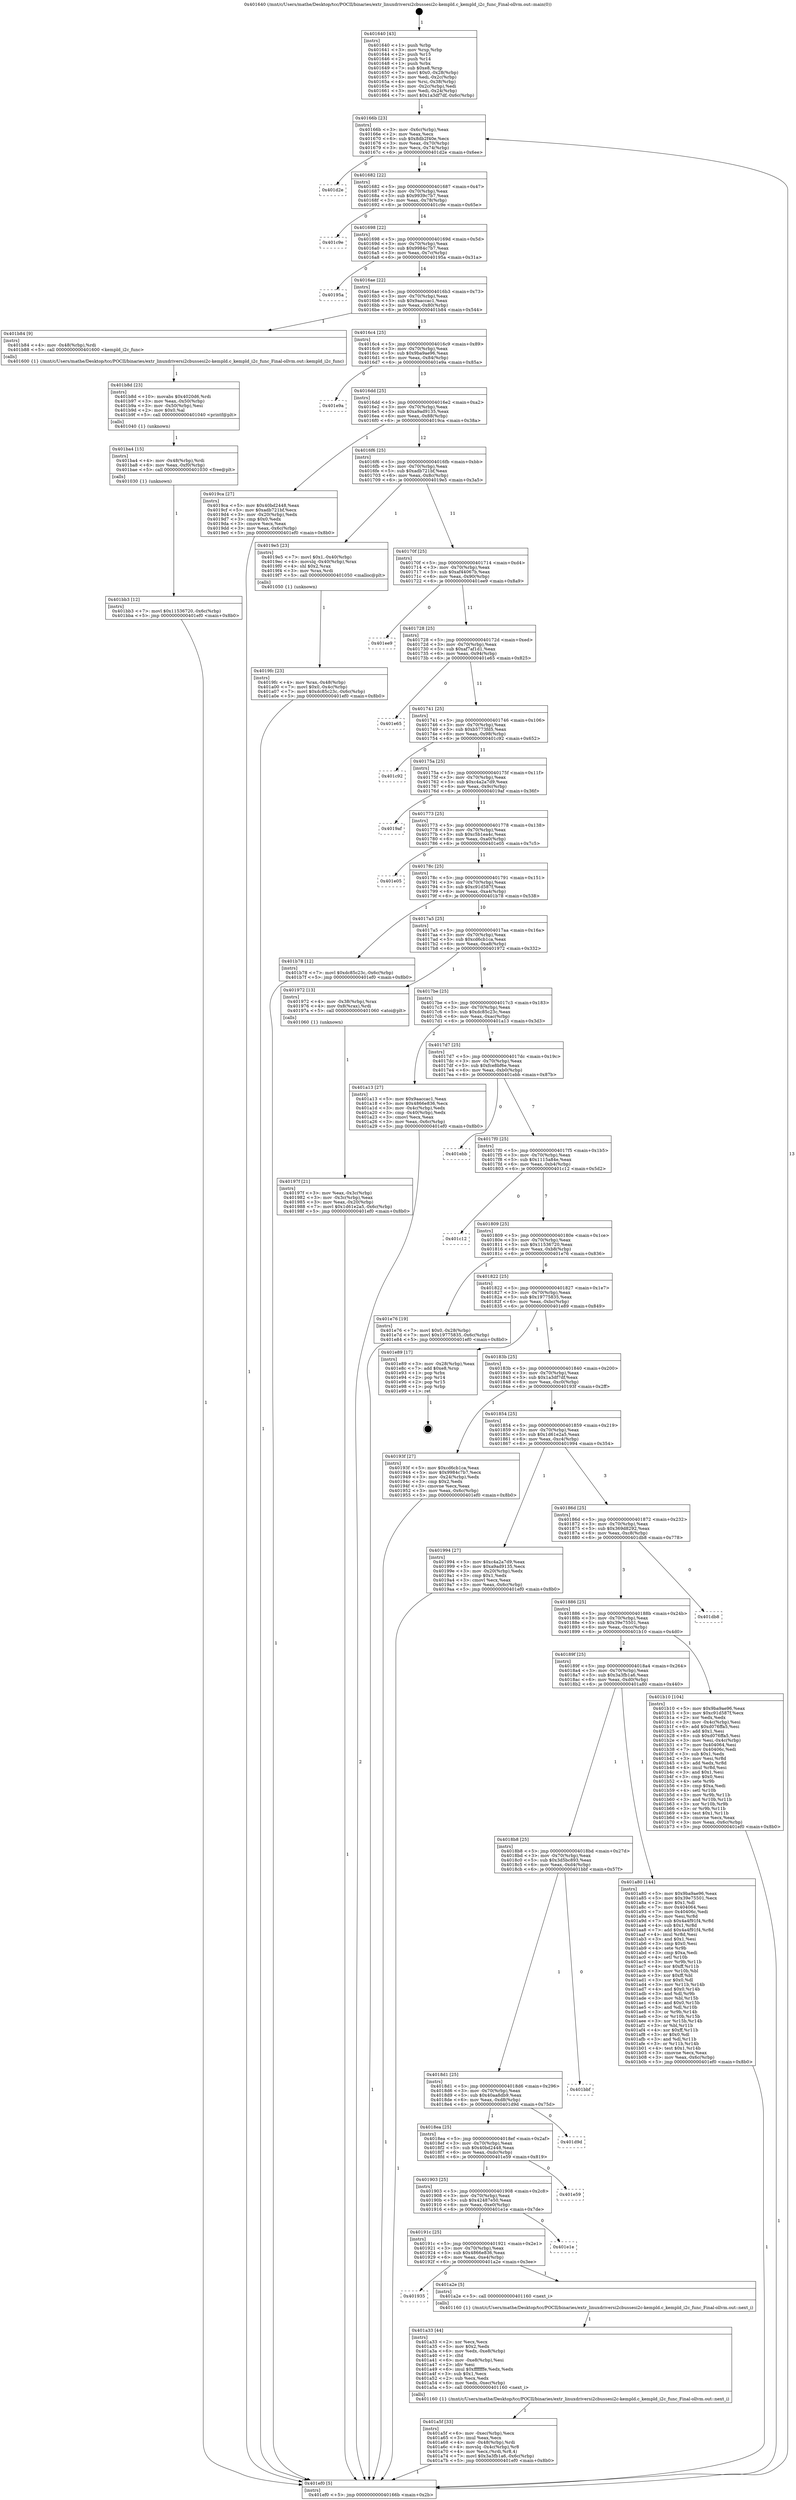 digraph "0x401640" {
  label = "0x401640 (/mnt/c/Users/mathe/Desktop/tcc/POCII/binaries/extr_linuxdriversi2cbussesi2c-kempld.c_kempld_i2c_func_Final-ollvm.out::main(0))"
  labelloc = "t"
  node[shape=record]

  Entry [label="",width=0.3,height=0.3,shape=circle,fillcolor=black,style=filled]
  "0x40166b" [label="{
     0x40166b [23]\l
     | [instrs]\l
     &nbsp;&nbsp;0x40166b \<+3\>: mov -0x6c(%rbp),%eax\l
     &nbsp;&nbsp;0x40166e \<+2\>: mov %eax,%ecx\l
     &nbsp;&nbsp;0x401670 \<+6\>: sub $0x8db2f40e,%ecx\l
     &nbsp;&nbsp;0x401676 \<+3\>: mov %eax,-0x70(%rbp)\l
     &nbsp;&nbsp;0x401679 \<+3\>: mov %ecx,-0x74(%rbp)\l
     &nbsp;&nbsp;0x40167c \<+6\>: je 0000000000401d2e \<main+0x6ee\>\l
  }"]
  "0x401d2e" [label="{
     0x401d2e\l
  }", style=dashed]
  "0x401682" [label="{
     0x401682 [22]\l
     | [instrs]\l
     &nbsp;&nbsp;0x401682 \<+5\>: jmp 0000000000401687 \<main+0x47\>\l
     &nbsp;&nbsp;0x401687 \<+3\>: mov -0x70(%rbp),%eax\l
     &nbsp;&nbsp;0x40168a \<+5\>: sub $0x9939c7b7,%eax\l
     &nbsp;&nbsp;0x40168f \<+3\>: mov %eax,-0x78(%rbp)\l
     &nbsp;&nbsp;0x401692 \<+6\>: je 0000000000401c9e \<main+0x65e\>\l
  }"]
  Exit [label="",width=0.3,height=0.3,shape=circle,fillcolor=black,style=filled,peripheries=2]
  "0x401c9e" [label="{
     0x401c9e\l
  }", style=dashed]
  "0x401698" [label="{
     0x401698 [22]\l
     | [instrs]\l
     &nbsp;&nbsp;0x401698 \<+5\>: jmp 000000000040169d \<main+0x5d\>\l
     &nbsp;&nbsp;0x40169d \<+3\>: mov -0x70(%rbp),%eax\l
     &nbsp;&nbsp;0x4016a0 \<+5\>: sub $0x9984c7b7,%eax\l
     &nbsp;&nbsp;0x4016a5 \<+3\>: mov %eax,-0x7c(%rbp)\l
     &nbsp;&nbsp;0x4016a8 \<+6\>: je 000000000040195a \<main+0x31a\>\l
  }"]
  "0x401bb3" [label="{
     0x401bb3 [12]\l
     | [instrs]\l
     &nbsp;&nbsp;0x401bb3 \<+7\>: movl $0x11536720,-0x6c(%rbp)\l
     &nbsp;&nbsp;0x401bba \<+5\>: jmp 0000000000401ef0 \<main+0x8b0\>\l
  }"]
  "0x40195a" [label="{
     0x40195a\l
  }", style=dashed]
  "0x4016ae" [label="{
     0x4016ae [22]\l
     | [instrs]\l
     &nbsp;&nbsp;0x4016ae \<+5\>: jmp 00000000004016b3 \<main+0x73\>\l
     &nbsp;&nbsp;0x4016b3 \<+3\>: mov -0x70(%rbp),%eax\l
     &nbsp;&nbsp;0x4016b6 \<+5\>: sub $0x9aaccac1,%eax\l
     &nbsp;&nbsp;0x4016bb \<+3\>: mov %eax,-0x80(%rbp)\l
     &nbsp;&nbsp;0x4016be \<+6\>: je 0000000000401b84 \<main+0x544\>\l
  }"]
  "0x401ba4" [label="{
     0x401ba4 [15]\l
     | [instrs]\l
     &nbsp;&nbsp;0x401ba4 \<+4\>: mov -0x48(%rbp),%rdi\l
     &nbsp;&nbsp;0x401ba8 \<+6\>: mov %eax,-0xf0(%rbp)\l
     &nbsp;&nbsp;0x401bae \<+5\>: call 0000000000401030 \<free@plt\>\l
     | [calls]\l
     &nbsp;&nbsp;0x401030 \{1\} (unknown)\l
  }"]
  "0x401b84" [label="{
     0x401b84 [9]\l
     | [instrs]\l
     &nbsp;&nbsp;0x401b84 \<+4\>: mov -0x48(%rbp),%rdi\l
     &nbsp;&nbsp;0x401b88 \<+5\>: call 0000000000401600 \<kempld_i2c_func\>\l
     | [calls]\l
     &nbsp;&nbsp;0x401600 \{1\} (/mnt/c/Users/mathe/Desktop/tcc/POCII/binaries/extr_linuxdriversi2cbussesi2c-kempld.c_kempld_i2c_func_Final-ollvm.out::kempld_i2c_func)\l
  }"]
  "0x4016c4" [label="{
     0x4016c4 [25]\l
     | [instrs]\l
     &nbsp;&nbsp;0x4016c4 \<+5\>: jmp 00000000004016c9 \<main+0x89\>\l
     &nbsp;&nbsp;0x4016c9 \<+3\>: mov -0x70(%rbp),%eax\l
     &nbsp;&nbsp;0x4016cc \<+5\>: sub $0x9ba9ae96,%eax\l
     &nbsp;&nbsp;0x4016d1 \<+6\>: mov %eax,-0x84(%rbp)\l
     &nbsp;&nbsp;0x4016d7 \<+6\>: je 0000000000401e9a \<main+0x85a\>\l
  }"]
  "0x401b8d" [label="{
     0x401b8d [23]\l
     | [instrs]\l
     &nbsp;&nbsp;0x401b8d \<+10\>: movabs $0x4020d6,%rdi\l
     &nbsp;&nbsp;0x401b97 \<+3\>: mov %eax,-0x50(%rbp)\l
     &nbsp;&nbsp;0x401b9a \<+3\>: mov -0x50(%rbp),%esi\l
     &nbsp;&nbsp;0x401b9d \<+2\>: mov $0x0,%al\l
     &nbsp;&nbsp;0x401b9f \<+5\>: call 0000000000401040 \<printf@plt\>\l
     | [calls]\l
     &nbsp;&nbsp;0x401040 \{1\} (unknown)\l
  }"]
  "0x401e9a" [label="{
     0x401e9a\l
  }", style=dashed]
  "0x4016dd" [label="{
     0x4016dd [25]\l
     | [instrs]\l
     &nbsp;&nbsp;0x4016dd \<+5\>: jmp 00000000004016e2 \<main+0xa2\>\l
     &nbsp;&nbsp;0x4016e2 \<+3\>: mov -0x70(%rbp),%eax\l
     &nbsp;&nbsp;0x4016e5 \<+5\>: sub $0xa9ad9135,%eax\l
     &nbsp;&nbsp;0x4016ea \<+6\>: mov %eax,-0x88(%rbp)\l
     &nbsp;&nbsp;0x4016f0 \<+6\>: je 00000000004019ca \<main+0x38a\>\l
  }"]
  "0x401a5f" [label="{
     0x401a5f [33]\l
     | [instrs]\l
     &nbsp;&nbsp;0x401a5f \<+6\>: mov -0xec(%rbp),%ecx\l
     &nbsp;&nbsp;0x401a65 \<+3\>: imul %eax,%ecx\l
     &nbsp;&nbsp;0x401a68 \<+4\>: mov -0x48(%rbp),%rdi\l
     &nbsp;&nbsp;0x401a6c \<+4\>: movslq -0x4c(%rbp),%r8\l
     &nbsp;&nbsp;0x401a70 \<+4\>: mov %ecx,(%rdi,%r8,4)\l
     &nbsp;&nbsp;0x401a74 \<+7\>: movl $0x3a3fb1a6,-0x6c(%rbp)\l
     &nbsp;&nbsp;0x401a7b \<+5\>: jmp 0000000000401ef0 \<main+0x8b0\>\l
  }"]
  "0x4019ca" [label="{
     0x4019ca [27]\l
     | [instrs]\l
     &nbsp;&nbsp;0x4019ca \<+5\>: mov $0x40bd2448,%eax\l
     &nbsp;&nbsp;0x4019cf \<+5\>: mov $0xadb721bf,%ecx\l
     &nbsp;&nbsp;0x4019d4 \<+3\>: mov -0x20(%rbp),%edx\l
     &nbsp;&nbsp;0x4019d7 \<+3\>: cmp $0x0,%edx\l
     &nbsp;&nbsp;0x4019da \<+3\>: cmove %ecx,%eax\l
     &nbsp;&nbsp;0x4019dd \<+3\>: mov %eax,-0x6c(%rbp)\l
     &nbsp;&nbsp;0x4019e0 \<+5\>: jmp 0000000000401ef0 \<main+0x8b0\>\l
  }"]
  "0x4016f6" [label="{
     0x4016f6 [25]\l
     | [instrs]\l
     &nbsp;&nbsp;0x4016f6 \<+5\>: jmp 00000000004016fb \<main+0xbb\>\l
     &nbsp;&nbsp;0x4016fb \<+3\>: mov -0x70(%rbp),%eax\l
     &nbsp;&nbsp;0x4016fe \<+5\>: sub $0xadb721bf,%eax\l
     &nbsp;&nbsp;0x401703 \<+6\>: mov %eax,-0x8c(%rbp)\l
     &nbsp;&nbsp;0x401709 \<+6\>: je 00000000004019e5 \<main+0x3a5\>\l
  }"]
  "0x401a33" [label="{
     0x401a33 [44]\l
     | [instrs]\l
     &nbsp;&nbsp;0x401a33 \<+2\>: xor %ecx,%ecx\l
     &nbsp;&nbsp;0x401a35 \<+5\>: mov $0x2,%edx\l
     &nbsp;&nbsp;0x401a3a \<+6\>: mov %edx,-0xe8(%rbp)\l
     &nbsp;&nbsp;0x401a40 \<+1\>: cltd\l
     &nbsp;&nbsp;0x401a41 \<+6\>: mov -0xe8(%rbp),%esi\l
     &nbsp;&nbsp;0x401a47 \<+2\>: idiv %esi\l
     &nbsp;&nbsp;0x401a49 \<+6\>: imul $0xfffffffe,%edx,%edx\l
     &nbsp;&nbsp;0x401a4f \<+3\>: sub $0x1,%ecx\l
     &nbsp;&nbsp;0x401a52 \<+2\>: sub %ecx,%edx\l
     &nbsp;&nbsp;0x401a54 \<+6\>: mov %edx,-0xec(%rbp)\l
     &nbsp;&nbsp;0x401a5a \<+5\>: call 0000000000401160 \<next_i\>\l
     | [calls]\l
     &nbsp;&nbsp;0x401160 \{1\} (/mnt/c/Users/mathe/Desktop/tcc/POCII/binaries/extr_linuxdriversi2cbussesi2c-kempld.c_kempld_i2c_func_Final-ollvm.out::next_i)\l
  }"]
  "0x4019e5" [label="{
     0x4019e5 [23]\l
     | [instrs]\l
     &nbsp;&nbsp;0x4019e5 \<+7\>: movl $0x1,-0x40(%rbp)\l
     &nbsp;&nbsp;0x4019ec \<+4\>: movslq -0x40(%rbp),%rax\l
     &nbsp;&nbsp;0x4019f0 \<+4\>: shl $0x2,%rax\l
     &nbsp;&nbsp;0x4019f4 \<+3\>: mov %rax,%rdi\l
     &nbsp;&nbsp;0x4019f7 \<+5\>: call 0000000000401050 \<malloc@plt\>\l
     | [calls]\l
     &nbsp;&nbsp;0x401050 \{1\} (unknown)\l
  }"]
  "0x40170f" [label="{
     0x40170f [25]\l
     | [instrs]\l
     &nbsp;&nbsp;0x40170f \<+5\>: jmp 0000000000401714 \<main+0xd4\>\l
     &nbsp;&nbsp;0x401714 \<+3\>: mov -0x70(%rbp),%eax\l
     &nbsp;&nbsp;0x401717 \<+5\>: sub $0xaf44067b,%eax\l
     &nbsp;&nbsp;0x40171c \<+6\>: mov %eax,-0x90(%rbp)\l
     &nbsp;&nbsp;0x401722 \<+6\>: je 0000000000401ee9 \<main+0x8a9\>\l
  }"]
  "0x401935" [label="{
     0x401935\l
  }", style=dashed]
  "0x401ee9" [label="{
     0x401ee9\l
  }", style=dashed]
  "0x401728" [label="{
     0x401728 [25]\l
     | [instrs]\l
     &nbsp;&nbsp;0x401728 \<+5\>: jmp 000000000040172d \<main+0xed\>\l
     &nbsp;&nbsp;0x40172d \<+3\>: mov -0x70(%rbp),%eax\l
     &nbsp;&nbsp;0x401730 \<+5\>: sub $0xaf7af1d1,%eax\l
     &nbsp;&nbsp;0x401735 \<+6\>: mov %eax,-0x94(%rbp)\l
     &nbsp;&nbsp;0x40173b \<+6\>: je 0000000000401e65 \<main+0x825\>\l
  }"]
  "0x401a2e" [label="{
     0x401a2e [5]\l
     | [instrs]\l
     &nbsp;&nbsp;0x401a2e \<+5\>: call 0000000000401160 \<next_i\>\l
     | [calls]\l
     &nbsp;&nbsp;0x401160 \{1\} (/mnt/c/Users/mathe/Desktop/tcc/POCII/binaries/extr_linuxdriversi2cbussesi2c-kempld.c_kempld_i2c_func_Final-ollvm.out::next_i)\l
  }"]
  "0x401e65" [label="{
     0x401e65\l
  }", style=dashed]
  "0x401741" [label="{
     0x401741 [25]\l
     | [instrs]\l
     &nbsp;&nbsp;0x401741 \<+5\>: jmp 0000000000401746 \<main+0x106\>\l
     &nbsp;&nbsp;0x401746 \<+3\>: mov -0x70(%rbp),%eax\l
     &nbsp;&nbsp;0x401749 \<+5\>: sub $0xb5773fd5,%eax\l
     &nbsp;&nbsp;0x40174e \<+6\>: mov %eax,-0x98(%rbp)\l
     &nbsp;&nbsp;0x401754 \<+6\>: je 0000000000401c92 \<main+0x652\>\l
  }"]
  "0x40191c" [label="{
     0x40191c [25]\l
     | [instrs]\l
     &nbsp;&nbsp;0x40191c \<+5\>: jmp 0000000000401921 \<main+0x2e1\>\l
     &nbsp;&nbsp;0x401921 \<+3\>: mov -0x70(%rbp),%eax\l
     &nbsp;&nbsp;0x401924 \<+5\>: sub $0x4866e836,%eax\l
     &nbsp;&nbsp;0x401929 \<+6\>: mov %eax,-0xe4(%rbp)\l
     &nbsp;&nbsp;0x40192f \<+6\>: je 0000000000401a2e \<main+0x3ee\>\l
  }"]
  "0x401c92" [label="{
     0x401c92\l
  }", style=dashed]
  "0x40175a" [label="{
     0x40175a [25]\l
     | [instrs]\l
     &nbsp;&nbsp;0x40175a \<+5\>: jmp 000000000040175f \<main+0x11f\>\l
     &nbsp;&nbsp;0x40175f \<+3\>: mov -0x70(%rbp),%eax\l
     &nbsp;&nbsp;0x401762 \<+5\>: sub $0xc4a2a7d9,%eax\l
     &nbsp;&nbsp;0x401767 \<+6\>: mov %eax,-0x9c(%rbp)\l
     &nbsp;&nbsp;0x40176d \<+6\>: je 00000000004019af \<main+0x36f\>\l
  }"]
  "0x401e1e" [label="{
     0x401e1e\l
  }", style=dashed]
  "0x4019af" [label="{
     0x4019af\l
  }", style=dashed]
  "0x401773" [label="{
     0x401773 [25]\l
     | [instrs]\l
     &nbsp;&nbsp;0x401773 \<+5\>: jmp 0000000000401778 \<main+0x138\>\l
     &nbsp;&nbsp;0x401778 \<+3\>: mov -0x70(%rbp),%eax\l
     &nbsp;&nbsp;0x40177b \<+5\>: sub $0xc5b1ea4c,%eax\l
     &nbsp;&nbsp;0x401780 \<+6\>: mov %eax,-0xa0(%rbp)\l
     &nbsp;&nbsp;0x401786 \<+6\>: je 0000000000401e05 \<main+0x7c5\>\l
  }"]
  "0x401903" [label="{
     0x401903 [25]\l
     | [instrs]\l
     &nbsp;&nbsp;0x401903 \<+5\>: jmp 0000000000401908 \<main+0x2c8\>\l
     &nbsp;&nbsp;0x401908 \<+3\>: mov -0x70(%rbp),%eax\l
     &nbsp;&nbsp;0x40190b \<+5\>: sub $0x42487e50,%eax\l
     &nbsp;&nbsp;0x401910 \<+6\>: mov %eax,-0xe0(%rbp)\l
     &nbsp;&nbsp;0x401916 \<+6\>: je 0000000000401e1e \<main+0x7de\>\l
  }"]
  "0x401e05" [label="{
     0x401e05\l
  }", style=dashed]
  "0x40178c" [label="{
     0x40178c [25]\l
     | [instrs]\l
     &nbsp;&nbsp;0x40178c \<+5\>: jmp 0000000000401791 \<main+0x151\>\l
     &nbsp;&nbsp;0x401791 \<+3\>: mov -0x70(%rbp),%eax\l
     &nbsp;&nbsp;0x401794 \<+5\>: sub $0xc91d587f,%eax\l
     &nbsp;&nbsp;0x401799 \<+6\>: mov %eax,-0xa4(%rbp)\l
     &nbsp;&nbsp;0x40179f \<+6\>: je 0000000000401b78 \<main+0x538\>\l
  }"]
  "0x401e59" [label="{
     0x401e59\l
  }", style=dashed]
  "0x401b78" [label="{
     0x401b78 [12]\l
     | [instrs]\l
     &nbsp;&nbsp;0x401b78 \<+7\>: movl $0xdc85c23c,-0x6c(%rbp)\l
     &nbsp;&nbsp;0x401b7f \<+5\>: jmp 0000000000401ef0 \<main+0x8b0\>\l
  }"]
  "0x4017a5" [label="{
     0x4017a5 [25]\l
     | [instrs]\l
     &nbsp;&nbsp;0x4017a5 \<+5\>: jmp 00000000004017aa \<main+0x16a\>\l
     &nbsp;&nbsp;0x4017aa \<+3\>: mov -0x70(%rbp),%eax\l
     &nbsp;&nbsp;0x4017ad \<+5\>: sub $0xcd6cb1ca,%eax\l
     &nbsp;&nbsp;0x4017b2 \<+6\>: mov %eax,-0xa8(%rbp)\l
     &nbsp;&nbsp;0x4017b8 \<+6\>: je 0000000000401972 \<main+0x332\>\l
  }"]
  "0x4018ea" [label="{
     0x4018ea [25]\l
     | [instrs]\l
     &nbsp;&nbsp;0x4018ea \<+5\>: jmp 00000000004018ef \<main+0x2af\>\l
     &nbsp;&nbsp;0x4018ef \<+3\>: mov -0x70(%rbp),%eax\l
     &nbsp;&nbsp;0x4018f2 \<+5\>: sub $0x40bd2448,%eax\l
     &nbsp;&nbsp;0x4018f7 \<+6\>: mov %eax,-0xdc(%rbp)\l
     &nbsp;&nbsp;0x4018fd \<+6\>: je 0000000000401e59 \<main+0x819\>\l
  }"]
  "0x401972" [label="{
     0x401972 [13]\l
     | [instrs]\l
     &nbsp;&nbsp;0x401972 \<+4\>: mov -0x38(%rbp),%rax\l
     &nbsp;&nbsp;0x401976 \<+4\>: mov 0x8(%rax),%rdi\l
     &nbsp;&nbsp;0x40197a \<+5\>: call 0000000000401060 \<atoi@plt\>\l
     | [calls]\l
     &nbsp;&nbsp;0x401060 \{1\} (unknown)\l
  }"]
  "0x4017be" [label="{
     0x4017be [25]\l
     | [instrs]\l
     &nbsp;&nbsp;0x4017be \<+5\>: jmp 00000000004017c3 \<main+0x183\>\l
     &nbsp;&nbsp;0x4017c3 \<+3\>: mov -0x70(%rbp),%eax\l
     &nbsp;&nbsp;0x4017c6 \<+5\>: sub $0xdc85c23c,%eax\l
     &nbsp;&nbsp;0x4017cb \<+6\>: mov %eax,-0xac(%rbp)\l
     &nbsp;&nbsp;0x4017d1 \<+6\>: je 0000000000401a13 \<main+0x3d3\>\l
  }"]
  "0x401d9d" [label="{
     0x401d9d\l
  }", style=dashed]
  "0x401a13" [label="{
     0x401a13 [27]\l
     | [instrs]\l
     &nbsp;&nbsp;0x401a13 \<+5\>: mov $0x9aaccac1,%eax\l
     &nbsp;&nbsp;0x401a18 \<+5\>: mov $0x4866e836,%ecx\l
     &nbsp;&nbsp;0x401a1d \<+3\>: mov -0x4c(%rbp),%edx\l
     &nbsp;&nbsp;0x401a20 \<+3\>: cmp -0x40(%rbp),%edx\l
     &nbsp;&nbsp;0x401a23 \<+3\>: cmovl %ecx,%eax\l
     &nbsp;&nbsp;0x401a26 \<+3\>: mov %eax,-0x6c(%rbp)\l
     &nbsp;&nbsp;0x401a29 \<+5\>: jmp 0000000000401ef0 \<main+0x8b0\>\l
  }"]
  "0x4017d7" [label="{
     0x4017d7 [25]\l
     | [instrs]\l
     &nbsp;&nbsp;0x4017d7 \<+5\>: jmp 00000000004017dc \<main+0x19c\>\l
     &nbsp;&nbsp;0x4017dc \<+3\>: mov -0x70(%rbp),%eax\l
     &nbsp;&nbsp;0x4017df \<+5\>: sub $0xfce8bf6e,%eax\l
     &nbsp;&nbsp;0x4017e4 \<+6\>: mov %eax,-0xb0(%rbp)\l
     &nbsp;&nbsp;0x4017ea \<+6\>: je 0000000000401ebb \<main+0x87b\>\l
  }"]
  "0x4018d1" [label="{
     0x4018d1 [25]\l
     | [instrs]\l
     &nbsp;&nbsp;0x4018d1 \<+5\>: jmp 00000000004018d6 \<main+0x296\>\l
     &nbsp;&nbsp;0x4018d6 \<+3\>: mov -0x70(%rbp),%eax\l
     &nbsp;&nbsp;0x4018d9 \<+5\>: sub $0x40aa8db9,%eax\l
     &nbsp;&nbsp;0x4018de \<+6\>: mov %eax,-0xd8(%rbp)\l
     &nbsp;&nbsp;0x4018e4 \<+6\>: je 0000000000401d9d \<main+0x75d\>\l
  }"]
  "0x401ebb" [label="{
     0x401ebb\l
  }", style=dashed]
  "0x4017f0" [label="{
     0x4017f0 [25]\l
     | [instrs]\l
     &nbsp;&nbsp;0x4017f0 \<+5\>: jmp 00000000004017f5 \<main+0x1b5\>\l
     &nbsp;&nbsp;0x4017f5 \<+3\>: mov -0x70(%rbp),%eax\l
     &nbsp;&nbsp;0x4017f8 \<+5\>: sub $0x1115a84e,%eax\l
     &nbsp;&nbsp;0x4017fd \<+6\>: mov %eax,-0xb4(%rbp)\l
     &nbsp;&nbsp;0x401803 \<+6\>: je 0000000000401c12 \<main+0x5d2\>\l
  }"]
  "0x401bbf" [label="{
     0x401bbf\l
  }", style=dashed]
  "0x401c12" [label="{
     0x401c12\l
  }", style=dashed]
  "0x401809" [label="{
     0x401809 [25]\l
     | [instrs]\l
     &nbsp;&nbsp;0x401809 \<+5\>: jmp 000000000040180e \<main+0x1ce\>\l
     &nbsp;&nbsp;0x40180e \<+3\>: mov -0x70(%rbp),%eax\l
     &nbsp;&nbsp;0x401811 \<+5\>: sub $0x11536720,%eax\l
     &nbsp;&nbsp;0x401816 \<+6\>: mov %eax,-0xb8(%rbp)\l
     &nbsp;&nbsp;0x40181c \<+6\>: je 0000000000401e76 \<main+0x836\>\l
  }"]
  "0x4018b8" [label="{
     0x4018b8 [25]\l
     | [instrs]\l
     &nbsp;&nbsp;0x4018b8 \<+5\>: jmp 00000000004018bd \<main+0x27d\>\l
     &nbsp;&nbsp;0x4018bd \<+3\>: mov -0x70(%rbp),%eax\l
     &nbsp;&nbsp;0x4018c0 \<+5\>: sub $0x3d5bc893,%eax\l
     &nbsp;&nbsp;0x4018c5 \<+6\>: mov %eax,-0xd4(%rbp)\l
     &nbsp;&nbsp;0x4018cb \<+6\>: je 0000000000401bbf \<main+0x57f\>\l
  }"]
  "0x401e76" [label="{
     0x401e76 [19]\l
     | [instrs]\l
     &nbsp;&nbsp;0x401e76 \<+7\>: movl $0x0,-0x28(%rbp)\l
     &nbsp;&nbsp;0x401e7d \<+7\>: movl $0x19775835,-0x6c(%rbp)\l
     &nbsp;&nbsp;0x401e84 \<+5\>: jmp 0000000000401ef0 \<main+0x8b0\>\l
  }"]
  "0x401822" [label="{
     0x401822 [25]\l
     | [instrs]\l
     &nbsp;&nbsp;0x401822 \<+5\>: jmp 0000000000401827 \<main+0x1e7\>\l
     &nbsp;&nbsp;0x401827 \<+3\>: mov -0x70(%rbp),%eax\l
     &nbsp;&nbsp;0x40182a \<+5\>: sub $0x19775835,%eax\l
     &nbsp;&nbsp;0x40182f \<+6\>: mov %eax,-0xbc(%rbp)\l
     &nbsp;&nbsp;0x401835 \<+6\>: je 0000000000401e89 \<main+0x849\>\l
  }"]
  "0x401a80" [label="{
     0x401a80 [144]\l
     | [instrs]\l
     &nbsp;&nbsp;0x401a80 \<+5\>: mov $0x9ba9ae96,%eax\l
     &nbsp;&nbsp;0x401a85 \<+5\>: mov $0x39e75501,%ecx\l
     &nbsp;&nbsp;0x401a8a \<+2\>: mov $0x1,%dl\l
     &nbsp;&nbsp;0x401a8c \<+7\>: mov 0x404064,%esi\l
     &nbsp;&nbsp;0x401a93 \<+7\>: mov 0x40406c,%edi\l
     &nbsp;&nbsp;0x401a9a \<+3\>: mov %esi,%r8d\l
     &nbsp;&nbsp;0x401a9d \<+7\>: sub $0x4a4f91f4,%r8d\l
     &nbsp;&nbsp;0x401aa4 \<+4\>: sub $0x1,%r8d\l
     &nbsp;&nbsp;0x401aa8 \<+7\>: add $0x4a4f91f4,%r8d\l
     &nbsp;&nbsp;0x401aaf \<+4\>: imul %r8d,%esi\l
     &nbsp;&nbsp;0x401ab3 \<+3\>: and $0x1,%esi\l
     &nbsp;&nbsp;0x401ab6 \<+3\>: cmp $0x0,%esi\l
     &nbsp;&nbsp;0x401ab9 \<+4\>: sete %r9b\l
     &nbsp;&nbsp;0x401abd \<+3\>: cmp $0xa,%edi\l
     &nbsp;&nbsp;0x401ac0 \<+4\>: setl %r10b\l
     &nbsp;&nbsp;0x401ac4 \<+3\>: mov %r9b,%r11b\l
     &nbsp;&nbsp;0x401ac7 \<+4\>: xor $0xff,%r11b\l
     &nbsp;&nbsp;0x401acb \<+3\>: mov %r10b,%bl\l
     &nbsp;&nbsp;0x401ace \<+3\>: xor $0xff,%bl\l
     &nbsp;&nbsp;0x401ad1 \<+3\>: xor $0x0,%dl\l
     &nbsp;&nbsp;0x401ad4 \<+3\>: mov %r11b,%r14b\l
     &nbsp;&nbsp;0x401ad7 \<+4\>: and $0x0,%r14b\l
     &nbsp;&nbsp;0x401adb \<+3\>: and %dl,%r9b\l
     &nbsp;&nbsp;0x401ade \<+3\>: mov %bl,%r15b\l
     &nbsp;&nbsp;0x401ae1 \<+4\>: and $0x0,%r15b\l
     &nbsp;&nbsp;0x401ae5 \<+3\>: and %dl,%r10b\l
     &nbsp;&nbsp;0x401ae8 \<+3\>: or %r9b,%r14b\l
     &nbsp;&nbsp;0x401aeb \<+3\>: or %r10b,%r15b\l
     &nbsp;&nbsp;0x401aee \<+3\>: xor %r15b,%r14b\l
     &nbsp;&nbsp;0x401af1 \<+3\>: or %bl,%r11b\l
     &nbsp;&nbsp;0x401af4 \<+4\>: xor $0xff,%r11b\l
     &nbsp;&nbsp;0x401af8 \<+3\>: or $0x0,%dl\l
     &nbsp;&nbsp;0x401afb \<+3\>: and %dl,%r11b\l
     &nbsp;&nbsp;0x401afe \<+3\>: or %r11b,%r14b\l
     &nbsp;&nbsp;0x401b01 \<+4\>: test $0x1,%r14b\l
     &nbsp;&nbsp;0x401b05 \<+3\>: cmovne %ecx,%eax\l
     &nbsp;&nbsp;0x401b08 \<+3\>: mov %eax,-0x6c(%rbp)\l
     &nbsp;&nbsp;0x401b0b \<+5\>: jmp 0000000000401ef0 \<main+0x8b0\>\l
  }"]
  "0x401e89" [label="{
     0x401e89 [17]\l
     | [instrs]\l
     &nbsp;&nbsp;0x401e89 \<+3\>: mov -0x28(%rbp),%eax\l
     &nbsp;&nbsp;0x401e8c \<+7\>: add $0xe8,%rsp\l
     &nbsp;&nbsp;0x401e93 \<+1\>: pop %rbx\l
     &nbsp;&nbsp;0x401e94 \<+2\>: pop %r14\l
     &nbsp;&nbsp;0x401e96 \<+2\>: pop %r15\l
     &nbsp;&nbsp;0x401e98 \<+1\>: pop %rbp\l
     &nbsp;&nbsp;0x401e99 \<+1\>: ret\l
  }"]
  "0x40183b" [label="{
     0x40183b [25]\l
     | [instrs]\l
     &nbsp;&nbsp;0x40183b \<+5\>: jmp 0000000000401840 \<main+0x200\>\l
     &nbsp;&nbsp;0x401840 \<+3\>: mov -0x70(%rbp),%eax\l
     &nbsp;&nbsp;0x401843 \<+5\>: sub $0x1a3df7df,%eax\l
     &nbsp;&nbsp;0x401848 \<+6\>: mov %eax,-0xc0(%rbp)\l
     &nbsp;&nbsp;0x40184e \<+6\>: je 000000000040193f \<main+0x2ff\>\l
  }"]
  "0x40189f" [label="{
     0x40189f [25]\l
     | [instrs]\l
     &nbsp;&nbsp;0x40189f \<+5\>: jmp 00000000004018a4 \<main+0x264\>\l
     &nbsp;&nbsp;0x4018a4 \<+3\>: mov -0x70(%rbp),%eax\l
     &nbsp;&nbsp;0x4018a7 \<+5\>: sub $0x3a3fb1a6,%eax\l
     &nbsp;&nbsp;0x4018ac \<+6\>: mov %eax,-0xd0(%rbp)\l
     &nbsp;&nbsp;0x4018b2 \<+6\>: je 0000000000401a80 \<main+0x440\>\l
  }"]
  "0x40193f" [label="{
     0x40193f [27]\l
     | [instrs]\l
     &nbsp;&nbsp;0x40193f \<+5\>: mov $0xcd6cb1ca,%eax\l
     &nbsp;&nbsp;0x401944 \<+5\>: mov $0x9984c7b7,%ecx\l
     &nbsp;&nbsp;0x401949 \<+3\>: mov -0x24(%rbp),%edx\l
     &nbsp;&nbsp;0x40194c \<+3\>: cmp $0x2,%edx\l
     &nbsp;&nbsp;0x40194f \<+3\>: cmovne %ecx,%eax\l
     &nbsp;&nbsp;0x401952 \<+3\>: mov %eax,-0x6c(%rbp)\l
     &nbsp;&nbsp;0x401955 \<+5\>: jmp 0000000000401ef0 \<main+0x8b0\>\l
  }"]
  "0x401854" [label="{
     0x401854 [25]\l
     | [instrs]\l
     &nbsp;&nbsp;0x401854 \<+5\>: jmp 0000000000401859 \<main+0x219\>\l
     &nbsp;&nbsp;0x401859 \<+3\>: mov -0x70(%rbp),%eax\l
     &nbsp;&nbsp;0x40185c \<+5\>: sub $0x1d61e2a5,%eax\l
     &nbsp;&nbsp;0x401861 \<+6\>: mov %eax,-0xc4(%rbp)\l
     &nbsp;&nbsp;0x401867 \<+6\>: je 0000000000401994 \<main+0x354\>\l
  }"]
  "0x401ef0" [label="{
     0x401ef0 [5]\l
     | [instrs]\l
     &nbsp;&nbsp;0x401ef0 \<+5\>: jmp 000000000040166b \<main+0x2b\>\l
  }"]
  "0x401640" [label="{
     0x401640 [43]\l
     | [instrs]\l
     &nbsp;&nbsp;0x401640 \<+1\>: push %rbp\l
     &nbsp;&nbsp;0x401641 \<+3\>: mov %rsp,%rbp\l
     &nbsp;&nbsp;0x401644 \<+2\>: push %r15\l
     &nbsp;&nbsp;0x401646 \<+2\>: push %r14\l
     &nbsp;&nbsp;0x401648 \<+1\>: push %rbx\l
     &nbsp;&nbsp;0x401649 \<+7\>: sub $0xe8,%rsp\l
     &nbsp;&nbsp;0x401650 \<+7\>: movl $0x0,-0x28(%rbp)\l
     &nbsp;&nbsp;0x401657 \<+3\>: mov %edi,-0x2c(%rbp)\l
     &nbsp;&nbsp;0x40165a \<+4\>: mov %rsi,-0x38(%rbp)\l
     &nbsp;&nbsp;0x40165e \<+3\>: mov -0x2c(%rbp),%edi\l
     &nbsp;&nbsp;0x401661 \<+3\>: mov %edi,-0x24(%rbp)\l
     &nbsp;&nbsp;0x401664 \<+7\>: movl $0x1a3df7df,-0x6c(%rbp)\l
  }"]
  "0x40197f" [label="{
     0x40197f [21]\l
     | [instrs]\l
     &nbsp;&nbsp;0x40197f \<+3\>: mov %eax,-0x3c(%rbp)\l
     &nbsp;&nbsp;0x401982 \<+3\>: mov -0x3c(%rbp),%eax\l
     &nbsp;&nbsp;0x401985 \<+3\>: mov %eax,-0x20(%rbp)\l
     &nbsp;&nbsp;0x401988 \<+7\>: movl $0x1d61e2a5,-0x6c(%rbp)\l
     &nbsp;&nbsp;0x40198f \<+5\>: jmp 0000000000401ef0 \<main+0x8b0\>\l
  }"]
  "0x401b10" [label="{
     0x401b10 [104]\l
     | [instrs]\l
     &nbsp;&nbsp;0x401b10 \<+5\>: mov $0x9ba9ae96,%eax\l
     &nbsp;&nbsp;0x401b15 \<+5\>: mov $0xc91d587f,%ecx\l
     &nbsp;&nbsp;0x401b1a \<+2\>: xor %edx,%edx\l
     &nbsp;&nbsp;0x401b1c \<+3\>: mov -0x4c(%rbp),%esi\l
     &nbsp;&nbsp;0x401b1f \<+6\>: add $0xd076ffa5,%esi\l
     &nbsp;&nbsp;0x401b25 \<+3\>: add $0x1,%esi\l
     &nbsp;&nbsp;0x401b28 \<+6\>: sub $0xd076ffa5,%esi\l
     &nbsp;&nbsp;0x401b2e \<+3\>: mov %esi,-0x4c(%rbp)\l
     &nbsp;&nbsp;0x401b31 \<+7\>: mov 0x404064,%esi\l
     &nbsp;&nbsp;0x401b38 \<+7\>: mov 0x40406c,%edi\l
     &nbsp;&nbsp;0x401b3f \<+3\>: sub $0x1,%edx\l
     &nbsp;&nbsp;0x401b42 \<+3\>: mov %esi,%r8d\l
     &nbsp;&nbsp;0x401b45 \<+3\>: add %edx,%r8d\l
     &nbsp;&nbsp;0x401b48 \<+4\>: imul %r8d,%esi\l
     &nbsp;&nbsp;0x401b4c \<+3\>: and $0x1,%esi\l
     &nbsp;&nbsp;0x401b4f \<+3\>: cmp $0x0,%esi\l
     &nbsp;&nbsp;0x401b52 \<+4\>: sete %r9b\l
     &nbsp;&nbsp;0x401b56 \<+3\>: cmp $0xa,%edi\l
     &nbsp;&nbsp;0x401b59 \<+4\>: setl %r10b\l
     &nbsp;&nbsp;0x401b5d \<+3\>: mov %r9b,%r11b\l
     &nbsp;&nbsp;0x401b60 \<+3\>: and %r10b,%r11b\l
     &nbsp;&nbsp;0x401b63 \<+3\>: xor %r10b,%r9b\l
     &nbsp;&nbsp;0x401b66 \<+3\>: or %r9b,%r11b\l
     &nbsp;&nbsp;0x401b69 \<+4\>: test $0x1,%r11b\l
     &nbsp;&nbsp;0x401b6d \<+3\>: cmovne %ecx,%eax\l
     &nbsp;&nbsp;0x401b70 \<+3\>: mov %eax,-0x6c(%rbp)\l
     &nbsp;&nbsp;0x401b73 \<+5\>: jmp 0000000000401ef0 \<main+0x8b0\>\l
  }"]
  "0x401994" [label="{
     0x401994 [27]\l
     | [instrs]\l
     &nbsp;&nbsp;0x401994 \<+5\>: mov $0xc4a2a7d9,%eax\l
     &nbsp;&nbsp;0x401999 \<+5\>: mov $0xa9ad9135,%ecx\l
     &nbsp;&nbsp;0x40199e \<+3\>: mov -0x20(%rbp),%edx\l
     &nbsp;&nbsp;0x4019a1 \<+3\>: cmp $0x1,%edx\l
     &nbsp;&nbsp;0x4019a4 \<+3\>: cmovl %ecx,%eax\l
     &nbsp;&nbsp;0x4019a7 \<+3\>: mov %eax,-0x6c(%rbp)\l
     &nbsp;&nbsp;0x4019aa \<+5\>: jmp 0000000000401ef0 \<main+0x8b0\>\l
  }"]
  "0x40186d" [label="{
     0x40186d [25]\l
     | [instrs]\l
     &nbsp;&nbsp;0x40186d \<+5\>: jmp 0000000000401872 \<main+0x232\>\l
     &nbsp;&nbsp;0x401872 \<+3\>: mov -0x70(%rbp),%eax\l
     &nbsp;&nbsp;0x401875 \<+5\>: sub $0x369d8292,%eax\l
     &nbsp;&nbsp;0x40187a \<+6\>: mov %eax,-0xc8(%rbp)\l
     &nbsp;&nbsp;0x401880 \<+6\>: je 0000000000401db8 \<main+0x778\>\l
  }"]
  "0x4019fc" [label="{
     0x4019fc [23]\l
     | [instrs]\l
     &nbsp;&nbsp;0x4019fc \<+4\>: mov %rax,-0x48(%rbp)\l
     &nbsp;&nbsp;0x401a00 \<+7\>: movl $0x0,-0x4c(%rbp)\l
     &nbsp;&nbsp;0x401a07 \<+7\>: movl $0xdc85c23c,-0x6c(%rbp)\l
     &nbsp;&nbsp;0x401a0e \<+5\>: jmp 0000000000401ef0 \<main+0x8b0\>\l
  }"]
  "0x401886" [label="{
     0x401886 [25]\l
     | [instrs]\l
     &nbsp;&nbsp;0x401886 \<+5\>: jmp 000000000040188b \<main+0x24b\>\l
     &nbsp;&nbsp;0x40188b \<+3\>: mov -0x70(%rbp),%eax\l
     &nbsp;&nbsp;0x40188e \<+5\>: sub $0x39e75501,%eax\l
     &nbsp;&nbsp;0x401893 \<+6\>: mov %eax,-0xcc(%rbp)\l
     &nbsp;&nbsp;0x401899 \<+6\>: je 0000000000401b10 \<main+0x4d0\>\l
  }"]
  "0x401db8" [label="{
     0x401db8\l
  }", style=dashed]
  Entry -> "0x401640" [label=" 1"]
  "0x40166b" -> "0x401d2e" [label=" 0"]
  "0x40166b" -> "0x401682" [label=" 14"]
  "0x401e89" -> Exit [label=" 1"]
  "0x401682" -> "0x401c9e" [label=" 0"]
  "0x401682" -> "0x401698" [label=" 14"]
  "0x401e76" -> "0x401ef0" [label=" 1"]
  "0x401698" -> "0x40195a" [label=" 0"]
  "0x401698" -> "0x4016ae" [label=" 14"]
  "0x401bb3" -> "0x401ef0" [label=" 1"]
  "0x4016ae" -> "0x401b84" [label=" 1"]
  "0x4016ae" -> "0x4016c4" [label=" 13"]
  "0x401ba4" -> "0x401bb3" [label=" 1"]
  "0x4016c4" -> "0x401e9a" [label=" 0"]
  "0x4016c4" -> "0x4016dd" [label=" 13"]
  "0x401b8d" -> "0x401ba4" [label=" 1"]
  "0x4016dd" -> "0x4019ca" [label=" 1"]
  "0x4016dd" -> "0x4016f6" [label=" 12"]
  "0x401b84" -> "0x401b8d" [label=" 1"]
  "0x4016f6" -> "0x4019e5" [label=" 1"]
  "0x4016f6" -> "0x40170f" [label=" 11"]
  "0x401b78" -> "0x401ef0" [label=" 1"]
  "0x40170f" -> "0x401ee9" [label=" 0"]
  "0x40170f" -> "0x401728" [label=" 11"]
  "0x401b10" -> "0x401ef0" [label=" 1"]
  "0x401728" -> "0x401e65" [label=" 0"]
  "0x401728" -> "0x401741" [label=" 11"]
  "0x401a80" -> "0x401ef0" [label=" 1"]
  "0x401741" -> "0x401c92" [label=" 0"]
  "0x401741" -> "0x40175a" [label=" 11"]
  "0x401a33" -> "0x401a5f" [label=" 1"]
  "0x40175a" -> "0x4019af" [label=" 0"]
  "0x40175a" -> "0x401773" [label=" 11"]
  "0x401a2e" -> "0x401a33" [label=" 1"]
  "0x401773" -> "0x401e05" [label=" 0"]
  "0x401773" -> "0x40178c" [label=" 11"]
  "0x40191c" -> "0x401a2e" [label=" 1"]
  "0x40178c" -> "0x401b78" [label=" 1"]
  "0x40178c" -> "0x4017a5" [label=" 10"]
  "0x401a5f" -> "0x401ef0" [label=" 1"]
  "0x4017a5" -> "0x401972" [label=" 1"]
  "0x4017a5" -> "0x4017be" [label=" 9"]
  "0x401903" -> "0x401e1e" [label=" 0"]
  "0x4017be" -> "0x401a13" [label=" 2"]
  "0x4017be" -> "0x4017d7" [label=" 7"]
  "0x40191c" -> "0x401935" [label=" 0"]
  "0x4017d7" -> "0x401ebb" [label=" 0"]
  "0x4017d7" -> "0x4017f0" [label=" 7"]
  "0x4018ea" -> "0x401e59" [label=" 0"]
  "0x4017f0" -> "0x401c12" [label=" 0"]
  "0x4017f0" -> "0x401809" [label=" 7"]
  "0x401903" -> "0x40191c" [label=" 1"]
  "0x401809" -> "0x401e76" [label=" 1"]
  "0x401809" -> "0x401822" [label=" 6"]
  "0x4018d1" -> "0x401d9d" [label=" 0"]
  "0x401822" -> "0x401e89" [label=" 1"]
  "0x401822" -> "0x40183b" [label=" 5"]
  "0x4018ea" -> "0x401903" [label=" 1"]
  "0x40183b" -> "0x40193f" [label=" 1"]
  "0x40183b" -> "0x401854" [label=" 4"]
  "0x40193f" -> "0x401ef0" [label=" 1"]
  "0x401640" -> "0x40166b" [label=" 1"]
  "0x401ef0" -> "0x40166b" [label=" 13"]
  "0x401972" -> "0x40197f" [label=" 1"]
  "0x40197f" -> "0x401ef0" [label=" 1"]
  "0x4018b8" -> "0x401bbf" [label=" 0"]
  "0x401854" -> "0x401994" [label=" 1"]
  "0x401854" -> "0x40186d" [label=" 3"]
  "0x401994" -> "0x401ef0" [label=" 1"]
  "0x4019ca" -> "0x401ef0" [label=" 1"]
  "0x4019e5" -> "0x4019fc" [label=" 1"]
  "0x4019fc" -> "0x401ef0" [label=" 1"]
  "0x401a13" -> "0x401ef0" [label=" 2"]
  "0x4018d1" -> "0x4018ea" [label=" 1"]
  "0x40186d" -> "0x401db8" [label=" 0"]
  "0x40186d" -> "0x401886" [label=" 3"]
  "0x40189f" -> "0x4018b8" [label=" 1"]
  "0x401886" -> "0x401b10" [label=" 1"]
  "0x401886" -> "0x40189f" [label=" 2"]
  "0x4018b8" -> "0x4018d1" [label=" 1"]
  "0x40189f" -> "0x401a80" [label=" 1"]
}
